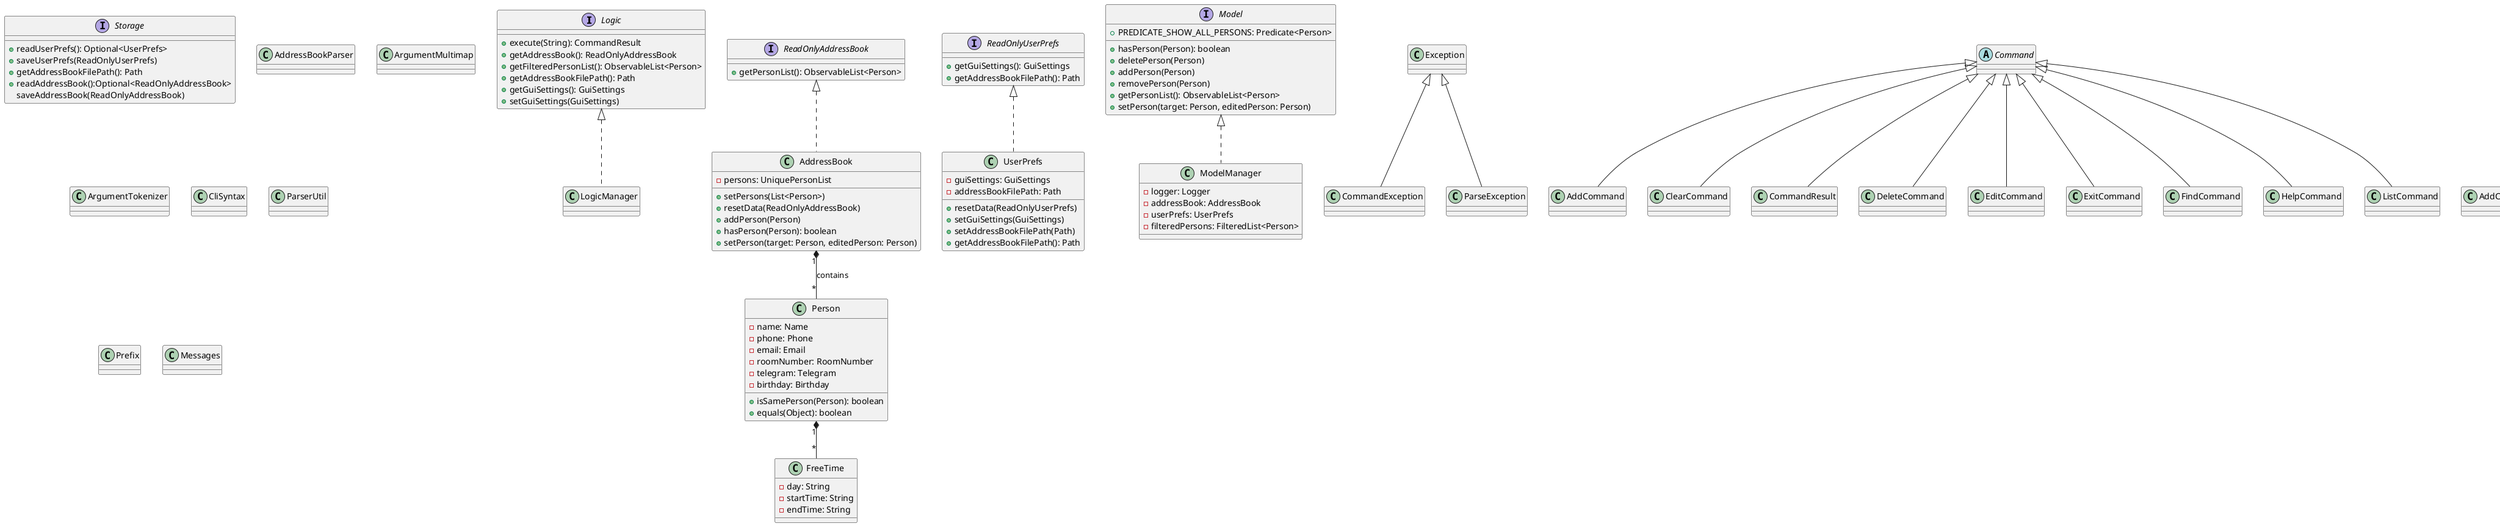 @startuml
'https://plantuml.com/class-diagram

interface Logic {
+execute(String): CommandResult
+getAddressBook(): ReadOnlyAddressBook
+getFilteredPersonList(): ObservableList<Person>
+getAddressBookFilePath(): Path
+getGuiSettings(): GuiSettings
+setGuiSettings(GuiSettings)
}

interface ReadOnlyAddressBook {
+getPersonList(): ObservableList<Person>
}

interface ReadOnlyUserPrefs {
+getGuiSettings(): GuiSettings
+getAddressBookFilePath(): Path
}

interface Model {
+PREDICATE_SHOW_ALL_PERSONS: Predicate<Person>

+hasPerson(Person): boolean
+deletePerson(Person)
+addPerson(Person)
+removePerson(Person)
+getPersonList(): ObservableList<Person>
+setPerson(target: Person, editedPerson: Person)
}

interface Storage  {
+readUserPrefs(): Optional<UserPrefs>
+saveUserPrefs(ReadOnlyUserPrefs)
+getAddressBookFilePath(): Path
+readAddressBook():Optional<ReadOnlyAddressBook>
saveAddressBook(ReadOnlyAddressBook)
}

class ModelManager {
-logger: Logger
-addressBook: AddressBook
-userPrefs: UserPrefs
-filteredPersons: FilteredList<Person>
}

class UserPrefs {
-guiSettings: GuiSettings
-addressBookFilePath: Path

+resetData(ReadOnlyUserPrefs)
+setGuiSettings(GuiSettings)
+setAddressBookFilePath(Path)
+getAddressBookFilePath(): Path
}

class AddressBook {
-persons: UniquePersonList

+setPersons(List<Person>)
+resetData(ReadOnlyAddressBook)
+addPerson(Person)
+hasPerson(Person): boolean
+setPerson(target: Person, editedPerson: Person)
}

Model <|.. ModelManager
ReadOnlyUserPrefs <|.. UserPrefs
ReadOnlyAddressBook <|.. AddressBook


class Person {
-name: Name
-phone: Phone
-email: Email
-roomNumber: RoomNumber
-telegram: Telegram
-birthday: Birthday

+isSamePerson(Person): boolean
+equals(Object): boolean
}

class FreeTime {
-day: String
-startTime: String
-endTime: String
}

class CommandException extends Exception {
}

abstract class Command {
}

class AddCommand extends Command {
}

class ClearCommand extends Command {
}

class CommandResult extends Command {
}

class DeleteCommand extends Command {
}

class EditCommand extends Command {
}

class ExitCommand extends Command {
}

class FindCommand extends Command {
}

class HelpCommand extends Command {
}

class ListCommand extends Command {
}

class ParseException extends Exception {
}

class AddCommandParser implements Parser {
}

class AddressBookParser {
}

class ArgumentMultimap {
}

class ArgumentTokenizer {
}

class CliSyntax {
}

class DeleteCommandParser implements Parser {
}

class EditCommandParser implements Parser {
}

class FindCommandParser implements Parser {
}

interface Parser<T extends Command> {
}

class ParserUtil {
}

class Prefix {
}

interface Logic {
}

class LogicManager implements Logic {
}

class Messages {
}

AddressBook "1" *-- "*" Person : contains
Person "1" *-- "*" FreeTime


@enduml
